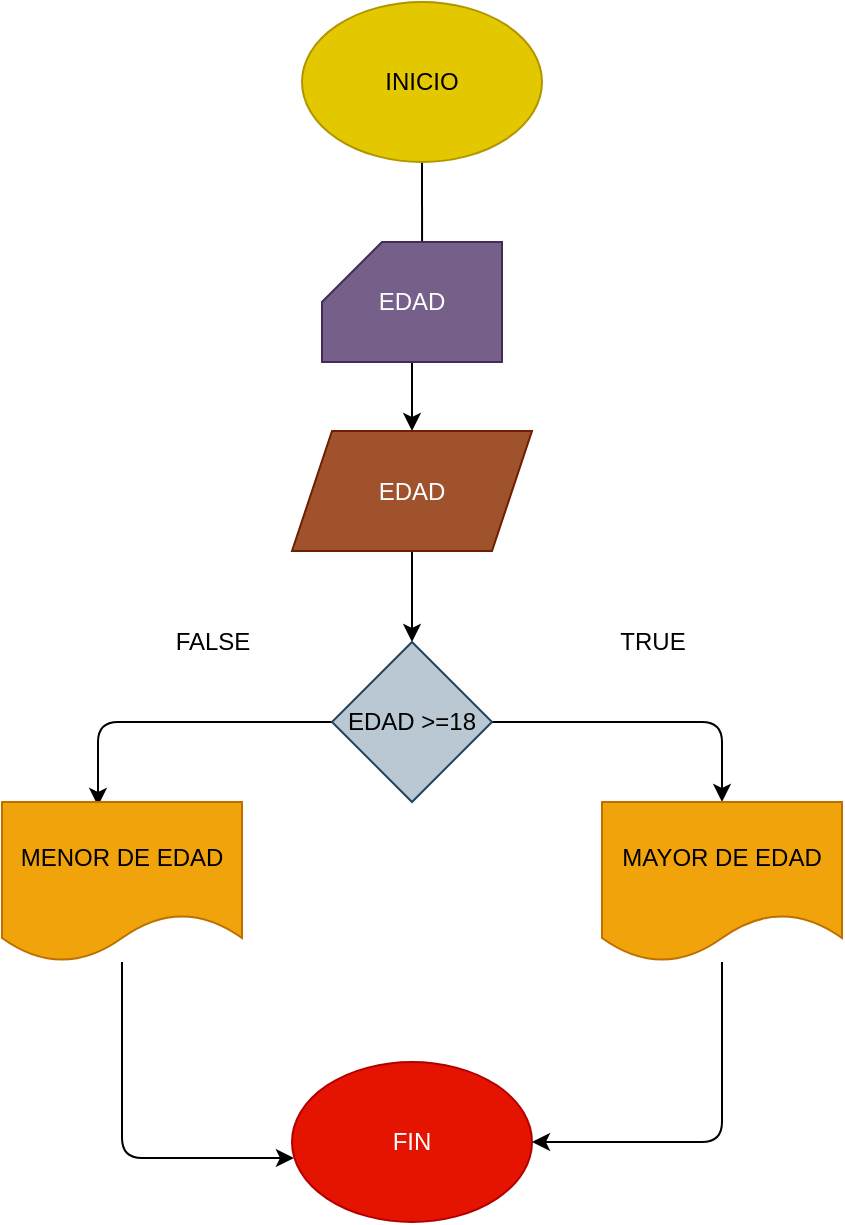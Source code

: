 <mxfile>
    <diagram id="K5kAtHma27vE79sOrT1a" name="Página-1">
        <mxGraphModel dx="1710" dy="472" grid="1" gridSize="10" guides="1" tooltips="1" connect="1" arrows="1" fold="1" page="1" pageScale="1" pageWidth="827" pageHeight="1169" math="0" shadow="0">
            <root>
                <mxCell id="0"/>
                <mxCell id="1" parent="0"/>
                <mxCell id="17" style="edgeStyle=none;html=1;entryX=0.556;entryY=0.167;entryDx=0;entryDy=0;entryPerimeter=0;" edge="1" parent="1" source="2" target="6">
                    <mxGeometry relative="1" as="geometry"/>
                </mxCell>
                <mxCell id="2" value="INICIO" style="ellipse;whiteSpace=wrap;html=1;fillColor=#e3c800;fontColor=#000000;strokeColor=#B09500;" vertex="1" parent="1">
                    <mxGeometry x="10" y="310" width="120" height="80" as="geometry"/>
                </mxCell>
                <mxCell id="18" style="edgeStyle=none;html=1;entryX=0.5;entryY=0;entryDx=0;entryDy=0;" edge="1" parent="1" source="6" target="8">
                    <mxGeometry relative="1" as="geometry"/>
                </mxCell>
                <mxCell id="6" value="EDAD" style="shape=card;whiteSpace=wrap;html=1;labelBackgroundColor=none;fillColor=#76608a;fontColor=#ffffff;strokeColor=#432D57;" vertex="1" parent="1">
                    <mxGeometry x="20" y="430" width="90" height="60" as="geometry"/>
                </mxCell>
                <mxCell id="19" style="edgeStyle=none;html=1;entryX=0.5;entryY=0;entryDx=0;entryDy=0;" edge="1" parent="1" source="8" target="9">
                    <mxGeometry relative="1" as="geometry"/>
                </mxCell>
                <mxCell id="8" value="EDAD" style="shape=parallelogram;perimeter=parallelogramPerimeter;whiteSpace=wrap;html=1;fixedSize=1;labelBackgroundColor=none;fillColor=#a0522d;fontColor=#ffffff;strokeColor=#6D1F00;" vertex="1" parent="1">
                    <mxGeometry x="5" y="524.5" width="120" height="60" as="geometry"/>
                </mxCell>
                <mxCell id="14" style="edgeStyle=none;html=1;entryX=0.4;entryY=0.025;entryDx=0;entryDy=0;entryPerimeter=0;" edge="1" parent="1" source="9" target="11">
                    <mxGeometry relative="1" as="geometry">
                        <mxPoint x="-100" y="660" as="targetPoint"/>
                        <Array as="points">
                            <mxPoint x="-92" y="670"/>
                        </Array>
                    </mxGeometry>
                </mxCell>
                <mxCell id="15" style="edgeStyle=none;html=1;entryX=0.5;entryY=0;entryDx=0;entryDy=0;" edge="1" parent="1" source="9" target="10">
                    <mxGeometry relative="1" as="geometry">
                        <Array as="points">
                            <mxPoint x="220" y="670"/>
                        </Array>
                    </mxGeometry>
                </mxCell>
                <mxCell id="9" value="EDAD &amp;gt;=18" style="rhombus;whiteSpace=wrap;html=1;labelBackgroundColor=none;fillColor=#bac8d3;strokeColor=#23445d;" vertex="1" parent="1">
                    <mxGeometry x="25" y="630" width="80" height="80" as="geometry"/>
                </mxCell>
                <mxCell id="23" style="edgeStyle=none;html=1;entryX=1;entryY=0.5;entryDx=0;entryDy=0;" edge="1" parent="1" source="10" target="13">
                    <mxGeometry relative="1" as="geometry">
                        <Array as="points">
                            <mxPoint x="220" y="880"/>
                        </Array>
                    </mxGeometry>
                </mxCell>
                <mxCell id="10" value="MAYOR DE EDAD" style="shape=document;whiteSpace=wrap;html=1;boundedLbl=1;labelBackgroundColor=none;fillColor=#f0a30a;fontColor=#000000;strokeColor=#BD7000;" vertex="1" parent="1">
                    <mxGeometry x="160" y="710" width="120" height="80" as="geometry"/>
                </mxCell>
                <mxCell id="22" style="edgeStyle=none;html=1;entryX=0.008;entryY=0.6;entryDx=0;entryDy=0;entryPerimeter=0;" edge="1" parent="1" source="11" target="13">
                    <mxGeometry relative="1" as="geometry">
                        <Array as="points">
                            <mxPoint x="-80" y="888"/>
                        </Array>
                    </mxGeometry>
                </mxCell>
                <mxCell id="11" value="MENOR DE EDAD" style="shape=document;whiteSpace=wrap;html=1;boundedLbl=1;labelBackgroundColor=none;fillColor=#f0a30a;strokeColor=#BD7000;fontColor=#000000;" vertex="1" parent="1">
                    <mxGeometry x="-140" y="710" width="120" height="80" as="geometry"/>
                </mxCell>
                <mxCell id="13" value="FIN" style="ellipse;whiteSpace=wrap;html=1;labelBackgroundColor=none;fillColor=#e51400;fontColor=#ffffff;strokeColor=#B20000;" vertex="1" parent="1">
                    <mxGeometry x="5" y="840" width="120" height="80" as="geometry"/>
                </mxCell>
                <mxCell id="20" value="FALSE" style="text;html=1;align=center;verticalAlign=middle;resizable=0;points=[];autosize=1;strokeColor=none;fillColor=none;" vertex="1" parent="1">
                    <mxGeometry x="-60" y="620" width="50" height="20" as="geometry"/>
                </mxCell>
                <mxCell id="21" value="TRUE" style="text;html=1;align=center;verticalAlign=middle;resizable=0;points=[];autosize=1;strokeColor=none;fillColor=none;" vertex="1" parent="1">
                    <mxGeometry x="160" y="620" width="50" height="20" as="geometry"/>
                </mxCell>
            </root>
        </mxGraphModel>
    </diagram>
</mxfile>